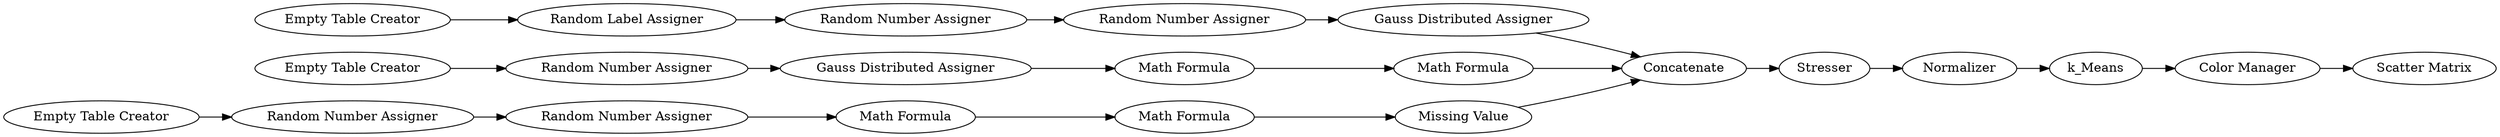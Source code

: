 digraph {
	"5229522680184182443_30" [label="Scatter Matrix"]
	"1159809569824285773_3" [label="Gauss Distributed Assigner"]
	"5229522680184182443_34" [label=k_Means]
	"4689137179774422069_13" [label="Random Number Assigner"]
	"5229522680184182443_35" [label=Concatenate]
	"4689137179774422069_15" [label="Gauss Distributed Assigner"]
	"4689137179774422069_10" [label="Empty Table Creator"]
	"5229522680184182443_33" [label=Stresser]
	"1159809569824285773_9" [label="Math Formula"]
	"1159809569824285773_1" [label="Empty Table Creator"]
	"2851270754939349292_23" [label="Math Formula"]
	"2851270754939349292_19" [label="Empty Table Creator"]
	"5229522680184182443_17" [label="Color Manager"]
	"2851270754939349292_21" [label="Random Number Assigner"]
	"1159809569824285773_6" [label="Math Formula"]
	"2851270754939349292_26" [label="Missing Value"]
	"4689137179774422069_12" [label="Random Number Assigner"]
	"4689137179774422069_11" [label="Random Label Assigner"]
	"2851270754939349292_22" [label="Random Number Assigner"]
	"5229522680184182443_36" [label=Normalizer]
	"1159809569824285773_5" [label="Random Number Assigner"]
	"2851270754939349292_24" [label="Math Formula"]
	"2851270754939349292_19" -> "2851270754939349292_21"
	"2851270754939349292_21" -> "2851270754939349292_22"
	"2851270754939349292_23" -> "2851270754939349292_26"
	"1159809569824285773_6" -> "1159809569824285773_9"
	"5229522680184182443_35" -> "5229522680184182443_33"
	"4689137179774422069_11" -> "4689137179774422069_12"
	"5229522680184182443_36" -> "5229522680184182443_34"
	"2851270754939349292_24" -> "2851270754939349292_23"
	"1159809569824285773_1" -> "1159809569824285773_5"
	"4689137179774422069_13" -> "4689137179774422069_15"
	"1159809569824285773_9" -> "5229522680184182443_35"
	"4689137179774422069_12" -> "4689137179774422069_13"
	"5229522680184182443_17" -> "5229522680184182443_30"
	"5229522680184182443_33" -> "5229522680184182443_36"
	"4689137179774422069_10" -> "4689137179774422069_11"
	"2851270754939349292_26" -> "5229522680184182443_35"
	"2851270754939349292_22" -> "2851270754939349292_24"
	"4689137179774422069_15" -> "5229522680184182443_35"
	"5229522680184182443_34" -> "5229522680184182443_17"
	"1159809569824285773_3" -> "1159809569824285773_6"
	"1159809569824285773_5" -> "1159809569824285773_3"
	rankdir=LR
}
